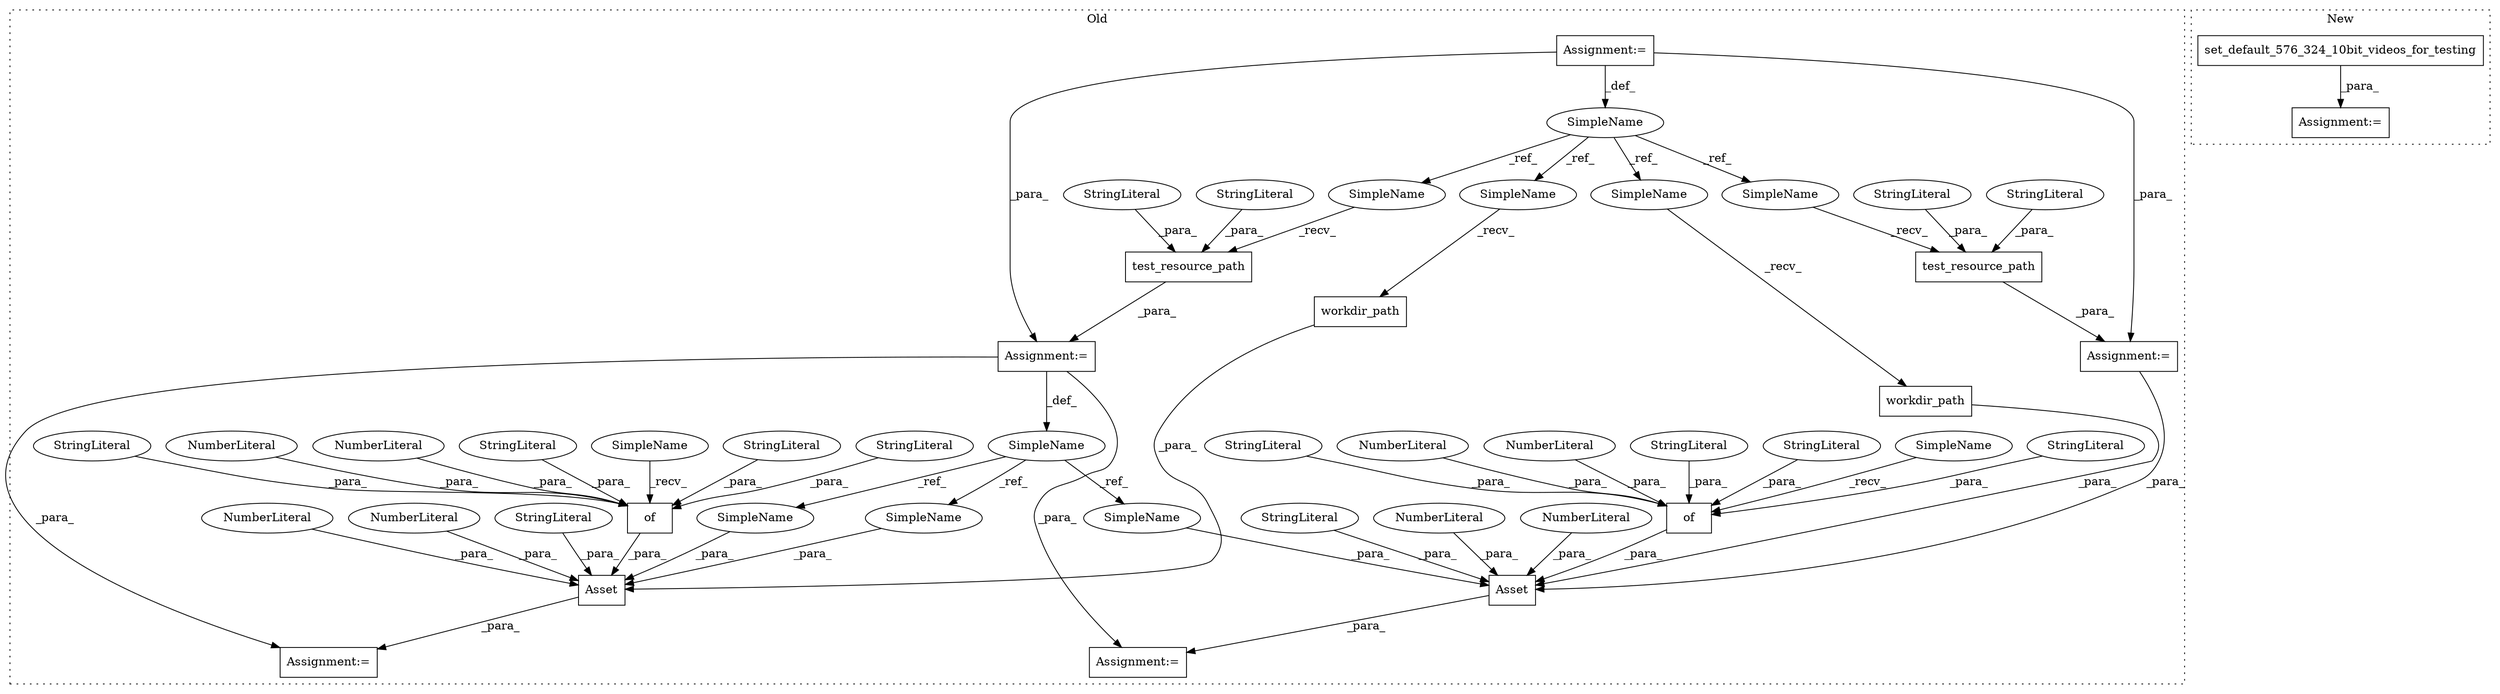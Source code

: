 digraph G {
subgraph cluster0 {
1 [label="Asset" a="32" s="3473,3591" l="6,1" shape="box"];
3 [label="NumberLiteral" a="34" s="3488" l="1" shape="ellipse"];
4 [label="NumberLiteral" a="34" s="3486" l="1" shape="ellipse"];
5 [label="SimpleName" a="42" s="3289" l="8" shape="ellipse"];
6 [label="Asset" a="32" s="3613,3731" l="6,1" shape="box"];
7 [label="NumberLiteral" a="34" s="3626" l="1" shape="ellipse"];
8 [label="NumberLiteral" a="34" s="3628" l="1" shape="ellipse"];
9 [label="of" a="32" s="3538,3590" l="3,1" shape="box"];
10 [label="NumberLiteral" a="34" s="3562" l="3" shape="ellipse"];
11 [label="NumberLiteral" a="34" s="3549" l="3" shape="ellipse"];
12 [label="of" a="32" s="3678,3730" l="3,1" shape="box"];
13 [label="NumberLiteral" a="34" s="3702" l="3" shape="ellipse"];
14 [label="NumberLiteral" a="34" s="3689" l="3" shape="ellipse"];
15 [label="test_resource_path" a="32" s="3309,3371" l="19,1" shape="box"];
16 [label="SimpleName" a="42" s="3273" l="10" shape="ellipse"];
17 [label="workdir_path" a="32" s="3641" l="14" shape="box"];
18 [label="test_resource_path" a="32" s="3398,3460" l="19,1" shape="box"];
19 [label="Assignment:=" a="7" s="3612" l="1" shape="box"];
20 [label="Assignment:=" a="7" s="3273" l="10" shape="box"];
21 [label="StringLiteral" a="45" s="3328" l="5" shape="ellipse"];
22 [label="Assignment:=" a="7" s="3472" l="1" shape="box"];
24 [label="StringLiteral" a="45" s="3681" l="7" shape="ellipse"];
25 [label="Assignment:=" a="7" s="3386" l="1" shape="box"];
26 [label="Assignment:=" a="7" s="3297" l="1" shape="box"];
27 [label="StringLiteral" a="45" s="3423" l="37" shape="ellipse"];
28 [label="StringLiteral" a="45" s="3479" l="6" shape="ellipse"];
29 [label="StringLiteral" a="45" s="3334" l="37" shape="ellipse"];
30 [label="StringLiteral" a="45" s="3417" l="5" shape="ellipse"];
31 [label="StringLiteral" a="45" s="3619" l="6" shape="ellipse"];
32 [label="StringLiteral" a="45" s="3717" l="13" shape="ellipse"];
33 [label="StringLiteral" a="45" s="3577" l="13" shape="ellipse"];
34 [label="StringLiteral" a="45" s="3706" l="10" shape="ellipse"];
35 [label="StringLiteral" a="45" s="3553" l="8" shape="ellipse"];
36 [label="StringLiteral" a="45" s="3566" l="10" shape="ellipse"];
37 [label="StringLiteral" a="45" s="3693" l="8" shape="ellipse"];
38 [label="StringLiteral" a="45" s="3541" l="7" shape="ellipse"];
39 [label="workdir_path" a="32" s="3501" l="14" shape="box"];
40 [label="SimpleName" a="42" s="3516" l="8" shape="ellipse"];
41 [label="SimpleName" a="42" s="3656" l="8" shape="ellipse"];
42 [label="SimpleName" a="42" s="3665" l="8" shape="ellipse"];
43 [label="SimpleName" a="42" s="3534" l="3" shape="ellipse"];
44 [label="SimpleName" a="42" s="3674" l="3" shape="ellipse"];
45 [label="SimpleName" a="42" s="3490" l="10" shape="ellipse"];
46 [label="SimpleName" a="42" s="3387" l="10" shape="ellipse"];
47 [label="SimpleName" a="42" s="3298" l="10" shape="ellipse"];
48 [label="SimpleName" a="42" s="3630" l="10" shape="ellipse"];
label = "Old";
style="dotted";
}
subgraph cluster1 {
2 [label="set_default_576_324_10bit_videos_for_testing" a="32" s="3468" l="46" shape="box"];
23 [label="Assignment:=" a="7" s="3466" l="2" shape="box"];
label = "New";
style="dotted";
}
1 -> 22 [label="_para_"];
2 -> 23 [label="_para_"];
3 -> 1 [label="_para_"];
4 -> 1 [label="_para_"];
5 -> 42 [label="_ref_"];
5 -> 41 [label="_ref_"];
5 -> 40 [label="_ref_"];
6 -> 19 [label="_para_"];
7 -> 6 [label="_para_"];
8 -> 6 [label="_para_"];
9 -> 1 [label="_para_"];
10 -> 9 [label="_para_"];
11 -> 9 [label="_para_"];
12 -> 6 [label="_para_"];
13 -> 12 [label="_para_"];
14 -> 12 [label="_para_"];
15 -> 26 [label="_para_"];
16 -> 48 [label="_ref_"];
16 -> 45 [label="_ref_"];
16 -> 46 [label="_ref_"];
16 -> 47 [label="_ref_"];
17 -> 6 [label="_para_"];
18 -> 25 [label="_para_"];
20 -> 26 [label="_para_"];
20 -> 25 [label="_para_"];
20 -> 16 [label="_def_"];
21 -> 15 [label="_para_"];
24 -> 12 [label="_para_"];
25 -> 1 [label="_para_"];
26 -> 5 [label="_def_"];
26 -> 22 [label="_para_"];
26 -> 19 [label="_para_"];
27 -> 18 [label="_para_"];
28 -> 1 [label="_para_"];
29 -> 15 [label="_para_"];
30 -> 18 [label="_para_"];
31 -> 6 [label="_para_"];
32 -> 12 [label="_para_"];
33 -> 9 [label="_para_"];
34 -> 12 [label="_para_"];
35 -> 9 [label="_para_"];
36 -> 9 [label="_para_"];
37 -> 12 [label="_para_"];
38 -> 9 [label="_para_"];
39 -> 1 [label="_para_"];
40 -> 1 [label="_para_"];
41 -> 6 [label="_para_"];
42 -> 6 [label="_para_"];
43 -> 9 [label="_recv_"];
44 -> 12 [label="_recv_"];
45 -> 39 [label="_recv_"];
46 -> 18 [label="_recv_"];
47 -> 15 [label="_recv_"];
48 -> 17 [label="_recv_"];
}